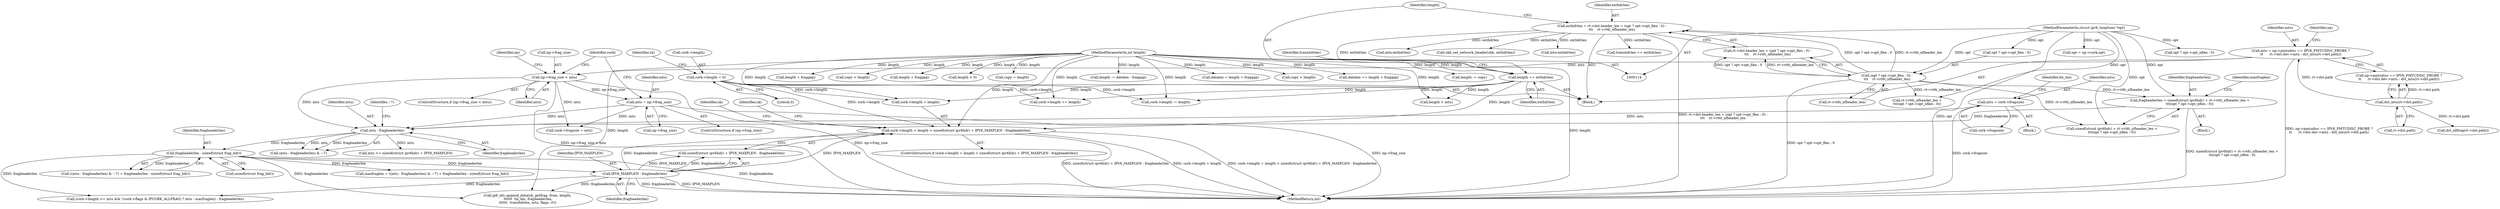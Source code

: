 digraph "0_linux_87c48fa3b4630905f98268dde838ee43626a060c_0@API" {
"1000590" [label="(Call,cork->length + length > sizeof(struct ipv6hdr) + IPV6_MAXPLEN - fragheaderlen)"];
"1000468" [label="(Call,cork->length = 0)"];
"1000501" [label="(Call,length += exthdrlen)"];
"1000483" [label="(Call,exthdrlen = rt->dst.header_len + (opt ? opt->opt_flen : 0) -\n\t\t\t    rt->rt6i_nfheader_len)"];
"1000491" [label="(Call,(opt ? opt->opt_flen : 0) -\n\t\t\t    rt->rt6i_nfheader_len)"];
"1000122" [label="(MethodParameterIn,struct ipv6_txoptions *opt)"];
"1000118" [label="(MethodParameterIn,int length)"];
"1000599" [label="(Call,IPV6_MAXPLEN - fragheaderlen)"];
"1000577" [label="(Call,fragheaderlen - sizeof(struct frag_hdr))"];
"1000573" [label="(Call,mtu - fragheaderlen)"];
"1000541" [label="(Call,mtu = cork->fragsize)"];
"1000436" [label="(Call,np->frag_size < mtu)"];
"1000414" [label="(Call,mtu = np->pmtudisc == IPV6_PMTUDISC_PROBE ?\n\t\t      rt->dst.dev->mtu : dst_mtu(rt->dst.path))"];
"1000429" [label="(Call,dst_mtu(rt->dst.path))"];
"1000446" [label="(Call,mtu = np->frag_size)"];
"1000554" [label="(Call,fragheaderlen = sizeof(struct ipv6hdr) + rt->rt6i_nfheader_len +\n\t\t\t(opt ? opt->opt_nflen : 0))"];
"1000469" [label="(Call,cork->length)"];
"1000528" [label="(Call,opt = np->cork.opt)"];
"1000504" [label="(Call,transhdrlen += exthdrlen)"];
"1000444" [label="(Identifier,np)"];
"1000436" [label="(Call,np->frag_size < mtu)"];
"1000600" [label="(Identifier,IPV6_MAXPLEN)"];
"1000591" [label="(Call,cork->length + length)"];
"1000572" [label="(Call,(mtu - fragheaderlen) & ~7)"];
"1000451" [label="(Call,cork->fragsize = mtu)"];
"1000570" [label="(Identifier,maxfraglen)"];
"1000542" [label="(Identifier,mtu)"];
"1000491" [label="(Call,(opt ? opt->opt_flen : 0) -\n\t\t\t    rt->rt6i_nfheader_len)"];
"1000573" [label="(Call,mtu - fragheaderlen)"];
"1000429" [label="(Call,dst_mtu(rt->dst.path))"];
"1000577" [label="(Call,fragheaderlen - sizeof(struct frag_hdr))"];
"1001325" [label="(Call,cork->length -= length)"];
"1000543" [label="(Call,cork->fragsize)"];
"1000485" [label="(Call,rt->dst.header_len + (opt ? opt->opt_flen : 0) -\n\t\t\t    rt->rt6i_nfheader_len)"];
"1000448" [label="(Call,np->frag_size)"];
"1000590" [label="(Call,cork->length + length > sizeof(struct ipv6hdr) + IPV6_MAXPLEN - fragheaderlen)"];
"1000555" [label="(Identifier,fragheaderlen)"];
"1000498" [label="(Call,rt->rt6i_nfheader_len)"];
"1000453" [label="(Identifier,cork)"];
"1000414" [label="(Call,mtu = np->pmtudisc == IPV6_PMTUDISC_PROBE ?\n\t\t      rt->dst.dev->mtu : dst_mtu(rt->dst.path))"];
"1000710" [label="(Call,length > 0)"];
"1000430" [label="(Call,rt->dst.path)"];
"1000127" [label="(Block,)"];
"1000601" [label="(Identifier,fragheaderlen)"];
"1000435" [label="(ControlStructure,if (np->frag_size < mtu))"];
"1001064" [label="(Call,copy = length)"];
"1000440" [label="(Identifier,mtu)"];
"1000415" [label="(Identifier,mtu)"];
"1000579" [label="(Call,sizeof(struct frag_hdr))"];
"1000541" [label="(Call,mtu = cork->fragsize)"];
"1000563" [label="(Call,opt ? opt->opt_nflen : 0)"];
"1000501" [label="(Call,length += exthdrlen)"];
"1000582" [label="(Call,mtu <= sizeof(struct ipv6hdr) + IPV6_MAXPLEN)"];
"1000416" [label="(Call,np->pmtudisc == IPV6_PMTUDISC_PROBE ?\n\t\t      rt->dst.dev->mtu : dst_mtu(rt->dst.path))"];
"1000659" [label="(Call,mtu-exthdrlen)"];
"1000492" [label="(Call,opt ? opt->opt_flen : 0)"];
"1000442" [label="(ControlStructure,if (np->frag_size))"];
"1001039" [label="(Call,length -= datalen - fraggap)"];
"1000599" [label="(Call,IPV6_MAXPLEN - fragheaderlen)"];
"1000774" [label="(Call,datalen = length + fraggap)"];
"1000475" [label="(Identifier,sk)"];
"1000635" [label="(Call,length > mtu)"];
"1000468" [label="(Call,cork->length = 0)"];
"1001061" [label="(Call,copy > length)"];
"1000122" [label="(MethodParameterIn,struct ipv6_txoptions *opt)"];
"1000179" [label="(Block,)"];
"1000782" [label="(Call,(cork->length <= mtu && !(cork->flags & IPCORK_ALLFRAG) ? mtu : maxfraglen) - fragheaderlen)"];
"1000629" [label="(Call,cork->length += length)"];
"1000834" [label="(Call,datalen == length + fraggap)"];
"1000616" [label="(Identifier,sk)"];
"1000437" [label="(Call,np->frag_size)"];
"1000607" [label="(Call,mtu-exthdrlen)"];
"1000596" [label="(Call,sizeof(struct ipv6hdr) + IPV6_MAXPLEN - fragheaderlen)"];
"1000578" [label="(Identifier,fragheaderlen)"];
"1000484" [label="(Identifier,exthdrlen)"];
"1000508" [label="(Block,)"];
"1000682" [label="(Call,ip6_ufo_append_data(sk, getfrag, from, length,\n \t\t\t\t\t\t  hh_len, fragheaderlen,\n\t\t\t\t\t\t  transhdrlen, mtu, flags, rt))"];
"1001339" [label="(MethodReturn,int)"];
"1001319" [label="(Call,length -= copy)"];
"1000575" [label="(Identifier,fragheaderlen)"];
"1000547" [label="(Identifier,hh_len)"];
"1000576" [label="(Identifier,~7)"];
"1000438" [label="(Identifier,np)"];
"1000556" [label="(Call,sizeof(struct ipv6hdr) + rt->rt6i_nfheader_len +\n\t\t\t(opt ? opt->opt_nflen : 0))"];
"1000945" [label="(Call,skb_set_network_header(skb, exthdrlen))"];
"1000554" [label="(Call,fragheaderlen = sizeof(struct ipv6hdr) + rt->rt6i_nfheader_len +\n\t\t\t(opt ? opt->opt_nflen : 0))"];
"1000559" [label="(Call,rt->rt6i_nfheader_len +\n\t\t\t(opt ? opt->opt_nflen : 0))"];
"1000446" [label="(Call,mtu = np->frag_size)"];
"1000776" [label="(Call,length + fraggap)"];
"1000483" [label="(Call,exthdrlen = rt->dst.header_len + (opt ? opt->opt_flen : 0) -\n\t\t\t    rt->rt6i_nfheader_len)"];
"1000472" [label="(Literal,0)"];
"1000503" [label="(Identifier,exthdrlen)"];
"1000505" [label="(Identifier,transhdrlen)"];
"1000457" [label="(Call,dst_allfrag(rt->dst.path))"];
"1000736" [label="(Call,copy < length)"];
"1000836" [label="(Call,length + fraggap)"];
"1000502" [label="(Identifier,length)"];
"1000447" [label="(Identifier,mtu)"];
"1000604" [label="(Identifier,sk)"];
"1000569" [label="(Call,maxfraglen = ((mtu - fragheaderlen) & ~7) + fragheaderlen - sizeof(struct frag_hdr))"];
"1000589" [label="(ControlStructure,if (cork->length + length > sizeof(struct ipv6hdr) + IPV6_MAXPLEN - fragheaderlen))"];
"1000571" [label="(Call,((mtu - fragheaderlen) & ~7) + fragheaderlen - sizeof(struct frag_hdr))"];
"1000118" [label="(MethodParameterIn,int length)"];
"1000574" [label="(Identifier,mtu)"];
"1000590" -> "1000589"  [label="AST: "];
"1000590" -> "1000596"  [label="CFG: "];
"1000591" -> "1000590"  [label="AST: "];
"1000596" -> "1000590"  [label="AST: "];
"1000604" -> "1000590"  [label="CFG: "];
"1000616" -> "1000590"  [label="CFG: "];
"1000590" -> "1001339"  [label="DDG: cork->length + length > sizeof(struct ipv6hdr) + IPV6_MAXPLEN - fragheaderlen"];
"1000590" -> "1001339"  [label="DDG: sizeof(struct ipv6hdr) + IPV6_MAXPLEN - fragheaderlen"];
"1000590" -> "1001339"  [label="DDG: cork->length + length"];
"1000468" -> "1000590"  [label="DDG: cork->length"];
"1000501" -> "1000590"  [label="DDG: length"];
"1000118" -> "1000590"  [label="DDG: length"];
"1000599" -> "1000590"  [label="DDG: IPV6_MAXPLEN"];
"1000599" -> "1000590"  [label="DDG: fragheaderlen"];
"1000468" -> "1000179"  [label="AST: "];
"1000468" -> "1000472"  [label="CFG: "];
"1000469" -> "1000468"  [label="AST: "];
"1000472" -> "1000468"  [label="AST: "];
"1000475" -> "1000468"  [label="CFG: "];
"1000468" -> "1000591"  [label="DDG: cork->length"];
"1000468" -> "1000629"  [label="DDG: cork->length"];
"1000468" -> "1001325"  [label="DDG: cork->length"];
"1000501" -> "1000179"  [label="AST: "];
"1000501" -> "1000503"  [label="CFG: "];
"1000502" -> "1000501"  [label="AST: "];
"1000503" -> "1000501"  [label="AST: "];
"1000505" -> "1000501"  [label="CFG: "];
"1000483" -> "1000501"  [label="DDG: exthdrlen"];
"1000118" -> "1000501"  [label="DDG: length"];
"1000501" -> "1000591"  [label="DDG: length"];
"1000501" -> "1000629"  [label="DDG: length"];
"1000501" -> "1000635"  [label="DDG: length"];
"1000501" -> "1001325"  [label="DDG: length"];
"1000483" -> "1000179"  [label="AST: "];
"1000483" -> "1000485"  [label="CFG: "];
"1000484" -> "1000483"  [label="AST: "];
"1000485" -> "1000483"  [label="AST: "];
"1000502" -> "1000483"  [label="CFG: "];
"1000483" -> "1001339"  [label="DDG: rt->dst.header_len + (opt ? opt->opt_flen : 0) -\n\t\t\t    rt->rt6i_nfheader_len"];
"1000491" -> "1000483"  [label="DDG: opt ? opt->opt_flen : 0"];
"1000491" -> "1000483"  [label="DDG: rt->rt6i_nfheader_len"];
"1000483" -> "1000504"  [label="DDG: exthdrlen"];
"1000483" -> "1000607"  [label="DDG: exthdrlen"];
"1000483" -> "1000659"  [label="DDG: exthdrlen"];
"1000483" -> "1000945"  [label="DDG: exthdrlen"];
"1000491" -> "1000485"  [label="AST: "];
"1000491" -> "1000498"  [label="CFG: "];
"1000492" -> "1000491"  [label="AST: "];
"1000498" -> "1000491"  [label="AST: "];
"1000485" -> "1000491"  [label="CFG: "];
"1000491" -> "1001339"  [label="DDG: opt ? opt->opt_flen : 0"];
"1000491" -> "1000485"  [label="DDG: opt ? opt->opt_flen : 0"];
"1000491" -> "1000485"  [label="DDG: rt->rt6i_nfheader_len"];
"1000122" -> "1000491"  [label="DDG: opt"];
"1000491" -> "1000554"  [label="DDG: rt->rt6i_nfheader_len"];
"1000491" -> "1000556"  [label="DDG: rt->rt6i_nfheader_len"];
"1000491" -> "1000559"  [label="DDG: rt->rt6i_nfheader_len"];
"1000122" -> "1000114"  [label="AST: "];
"1000122" -> "1001339"  [label="DDG: opt"];
"1000122" -> "1000492"  [label="DDG: opt"];
"1000122" -> "1000528"  [label="DDG: opt"];
"1000122" -> "1000554"  [label="DDG: opt"];
"1000122" -> "1000556"  [label="DDG: opt"];
"1000122" -> "1000559"  [label="DDG: opt"];
"1000122" -> "1000563"  [label="DDG: opt"];
"1000118" -> "1000114"  [label="AST: "];
"1000118" -> "1001339"  [label="DDG: length"];
"1000118" -> "1000591"  [label="DDG: length"];
"1000118" -> "1000629"  [label="DDG: length"];
"1000118" -> "1000635"  [label="DDG: length"];
"1000118" -> "1000682"  [label="DDG: length"];
"1000118" -> "1000710"  [label="DDG: length"];
"1000118" -> "1000736"  [label="DDG: length"];
"1000118" -> "1000774"  [label="DDG: length"];
"1000118" -> "1000776"  [label="DDG: length"];
"1000118" -> "1000834"  [label="DDG: length"];
"1000118" -> "1000836"  [label="DDG: length"];
"1000118" -> "1001039"  [label="DDG: length"];
"1000118" -> "1001061"  [label="DDG: length"];
"1000118" -> "1001064"  [label="DDG: length"];
"1000118" -> "1001319"  [label="DDG: length"];
"1000118" -> "1001325"  [label="DDG: length"];
"1000599" -> "1000596"  [label="AST: "];
"1000599" -> "1000601"  [label="CFG: "];
"1000600" -> "1000599"  [label="AST: "];
"1000601" -> "1000599"  [label="AST: "];
"1000596" -> "1000599"  [label="CFG: "];
"1000599" -> "1001339"  [label="DDG: IPV6_MAXPLEN"];
"1000599" -> "1001339"  [label="DDG: fragheaderlen"];
"1000599" -> "1000596"  [label="DDG: IPV6_MAXPLEN"];
"1000599" -> "1000596"  [label="DDG: fragheaderlen"];
"1000577" -> "1000599"  [label="DDG: fragheaderlen"];
"1000599" -> "1000682"  [label="DDG: fragheaderlen"];
"1000599" -> "1000782"  [label="DDG: fragheaderlen"];
"1000577" -> "1000571"  [label="AST: "];
"1000577" -> "1000579"  [label="CFG: "];
"1000578" -> "1000577"  [label="AST: "];
"1000579" -> "1000577"  [label="AST: "];
"1000571" -> "1000577"  [label="CFG: "];
"1000577" -> "1001339"  [label="DDG: fragheaderlen"];
"1000577" -> "1000569"  [label="DDG: fragheaderlen"];
"1000577" -> "1000571"  [label="DDG: fragheaderlen"];
"1000573" -> "1000577"  [label="DDG: fragheaderlen"];
"1000577" -> "1000682"  [label="DDG: fragheaderlen"];
"1000577" -> "1000782"  [label="DDG: fragheaderlen"];
"1000573" -> "1000572"  [label="AST: "];
"1000573" -> "1000575"  [label="CFG: "];
"1000574" -> "1000573"  [label="AST: "];
"1000575" -> "1000573"  [label="AST: "];
"1000576" -> "1000573"  [label="CFG: "];
"1000573" -> "1000572"  [label="DDG: mtu"];
"1000573" -> "1000572"  [label="DDG: fragheaderlen"];
"1000541" -> "1000573"  [label="DDG: mtu"];
"1000436" -> "1000573"  [label="DDG: mtu"];
"1000446" -> "1000573"  [label="DDG: mtu"];
"1000554" -> "1000573"  [label="DDG: fragheaderlen"];
"1000573" -> "1000582"  [label="DDG: mtu"];
"1000541" -> "1000508"  [label="AST: "];
"1000541" -> "1000543"  [label="CFG: "];
"1000542" -> "1000541"  [label="AST: "];
"1000543" -> "1000541"  [label="AST: "];
"1000547" -> "1000541"  [label="CFG: "];
"1000541" -> "1001339"  [label="DDG: cork->fragsize"];
"1000436" -> "1000435"  [label="AST: "];
"1000436" -> "1000440"  [label="CFG: "];
"1000437" -> "1000436"  [label="AST: "];
"1000440" -> "1000436"  [label="AST: "];
"1000444" -> "1000436"  [label="CFG: "];
"1000453" -> "1000436"  [label="CFG: "];
"1000436" -> "1001339"  [label="DDG: np->frag_size < mtu"];
"1000436" -> "1001339"  [label="DDG: np->frag_size"];
"1000414" -> "1000436"  [label="DDG: mtu"];
"1000436" -> "1000446"  [label="DDG: np->frag_size"];
"1000436" -> "1000451"  [label="DDG: mtu"];
"1000414" -> "1000179"  [label="AST: "];
"1000414" -> "1000416"  [label="CFG: "];
"1000415" -> "1000414"  [label="AST: "];
"1000416" -> "1000414"  [label="AST: "];
"1000438" -> "1000414"  [label="CFG: "];
"1000414" -> "1001339"  [label="DDG: np->pmtudisc == IPV6_PMTUDISC_PROBE ?\n\t\t      rt->dst.dev->mtu : dst_mtu(rt->dst.path)"];
"1000429" -> "1000414"  [label="DDG: rt->dst.path"];
"1000429" -> "1000416"  [label="AST: "];
"1000429" -> "1000430"  [label="CFG: "];
"1000430" -> "1000429"  [label="AST: "];
"1000416" -> "1000429"  [label="CFG: "];
"1000429" -> "1000416"  [label="DDG: rt->dst.path"];
"1000429" -> "1000457"  [label="DDG: rt->dst.path"];
"1000446" -> "1000442"  [label="AST: "];
"1000446" -> "1000448"  [label="CFG: "];
"1000447" -> "1000446"  [label="AST: "];
"1000448" -> "1000446"  [label="AST: "];
"1000453" -> "1000446"  [label="CFG: "];
"1000446" -> "1001339"  [label="DDG: np->frag_size"];
"1000446" -> "1000451"  [label="DDG: mtu"];
"1000554" -> "1000127"  [label="AST: "];
"1000554" -> "1000556"  [label="CFG: "];
"1000555" -> "1000554"  [label="AST: "];
"1000556" -> "1000554"  [label="AST: "];
"1000570" -> "1000554"  [label="CFG: "];
"1000554" -> "1001339"  [label="DDG: sizeof(struct ipv6hdr) + rt->rt6i_nfheader_len +\n\t\t\t(opt ? opt->opt_nflen : 0)"];
}
